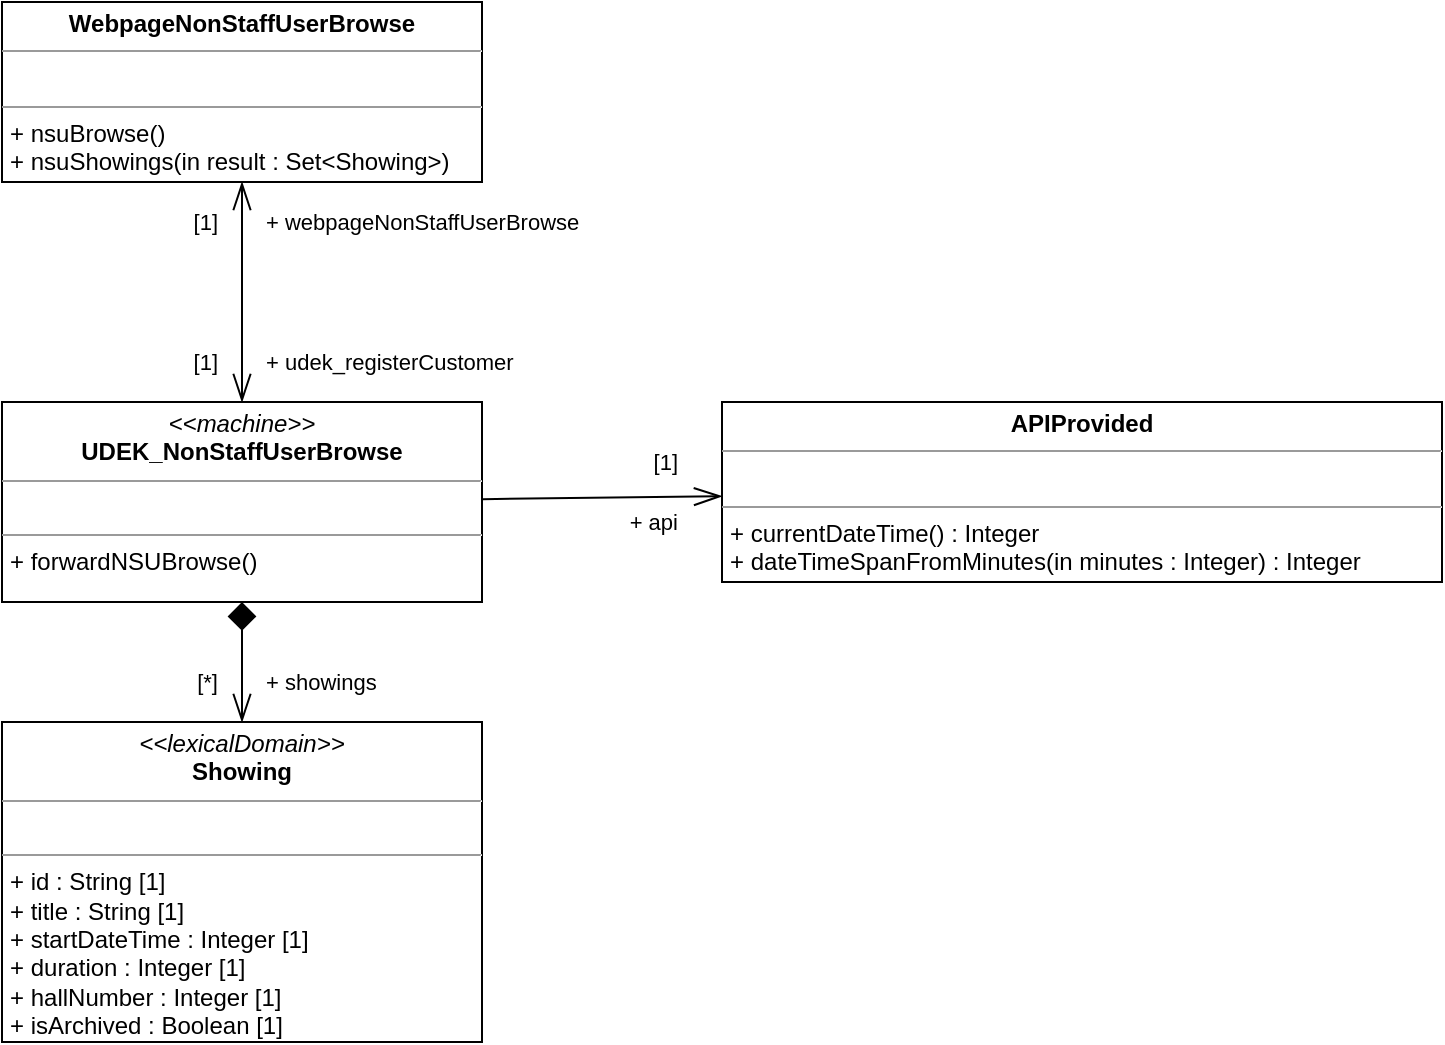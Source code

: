 <mxfile version="16.5.1" type="device"><diagram id="X9Wq4s_yRD5_QgsLo7UD" name="Page-1"><mxGraphModel dx="1178" dy="706" grid="1" gridSize="10" guides="1" tooltips="1" connect="1" arrows="1" fold="1" page="1" pageScale="1" pageWidth="3300" pageHeight="2339" math="0" shadow="0"><root><mxCell id="0"/><mxCell id="1" parent="0"/><mxCell id="fxrw48k4tAq1ufkopPbZ-2" style="rounded=0;orthogonalLoop=1;jettySize=auto;html=1;startArrow=openThin;startFill=0;endArrow=openThin;endFill=0;endSize=12;startSize=12;" edge="1" parent="1" source="fxrw48k4tAq1ufkopPbZ-4" target="fxrw48k4tAq1ufkopPbZ-5"><mxGeometry relative="1" as="geometry"/></mxCell><mxCell id="fxrw48k4tAq1ufkopPbZ-3" style="edgeStyle=none;shape=connector;rounded=0;orthogonalLoop=1;jettySize=auto;html=1;labelBackgroundColor=default;fontFamily=Helvetica;fontSize=11;fontColor=default;startArrow=diamond;startFill=1;endArrow=openThin;endFill=0;startSize=12;endSize=12;strokeColor=default;" edge="1" parent="1" source="fxrw48k4tAq1ufkopPbZ-4" target="fxrw48k4tAq1ufkopPbZ-8"><mxGeometry relative="1" as="geometry"/></mxCell><mxCell id="fxrw48k4tAq1ufkopPbZ-4" value="&lt;p style=&quot;margin: 0px ; margin-top: 4px ; text-align: center&quot;&gt;&lt;i&gt;&amp;lt;&amp;lt;machine&amp;gt;&amp;gt;&lt;/i&gt;&lt;br&gt;&lt;b&gt;UDEK_NonStaffUserBrowse&lt;/b&gt;&lt;/p&gt;&lt;hr size=&quot;1&quot;&gt;&lt;p style=&quot;margin: 0px ; margin-left: 4px&quot;&gt;&lt;br&gt;&lt;/p&gt;&lt;hr size=&quot;1&quot;&gt;&lt;p style=&quot;margin: 0px ; margin-left: 4px&quot;&gt;+ forwardNSUBrowse()&lt;br&gt;&lt;/p&gt;" style="verticalAlign=top;align=left;overflow=fill;fontSize=12;fontFamily=Helvetica;html=1;rounded=0;shadow=0;glass=0;comic=0;sketch=0;pointerEvents=1;fontColor=default;gradientColor=none;container=0;" vertex="1" parent="1"><mxGeometry x="40" y="240" width="240" height="100" as="geometry"/></mxCell><mxCell id="fxrw48k4tAq1ufkopPbZ-5" value="&lt;p style=&quot;margin: 0px ; margin-top: 4px ; text-align: center&quot;&gt;&lt;b&gt;WebpageNonStaffUserBrowse&lt;/b&gt;&lt;/p&gt;&lt;hr size=&quot;1&quot;&gt;&lt;p style=&quot;margin: 0px ; margin-left: 4px&quot;&gt;&lt;br&gt;&lt;/p&gt;&lt;hr size=&quot;1&quot;&gt;&lt;p style=&quot;margin: 0px ; margin-left: 4px&quot;&gt;+ nsuBrowse()&lt;/p&gt;&lt;p style=&quot;margin: 0px ; margin-left: 4px&quot;&gt;+ nsuShowings(in result : Set&amp;lt;Showing&amp;gt;)&lt;/p&gt;" style="verticalAlign=top;align=left;overflow=fill;fontSize=12;fontFamily=Helvetica;html=1;" vertex="1" parent="1"><mxGeometry x="40" y="40" width="240" height="90" as="geometry"/></mxCell><mxCell id="fxrw48k4tAq1ufkopPbZ-6" value="[1]" style="text;html=1;strokeColor=none;fillColor=none;align=right;verticalAlign=middle;whiteSpace=wrap;rounded=0;fontFamily=Helvetica;fontSize=11;fontColor=default;" vertex="1" parent="1"><mxGeometry x="130" y="140" width="20" height="20" as="geometry"/></mxCell><mxCell id="fxrw48k4tAq1ufkopPbZ-7" value="+ webpageNonStaffUserBrowse" style="text;html=1;strokeColor=none;fillColor=none;align=left;verticalAlign=middle;whiteSpace=wrap;rounded=0;fontFamily=Helvetica;fontSize=11;fontColor=default;" vertex="1" parent="1"><mxGeometry x="170" y="140" width="160" height="20" as="geometry"/></mxCell><mxCell id="fxrw48k4tAq1ufkopPbZ-8" value="&lt;p style=&quot;margin: 0px ; margin-top: 4px ; text-align: center&quot;&gt;&lt;i&gt;&amp;lt;&amp;lt;lexicalDomain&amp;gt;&amp;gt;&lt;/i&gt;&lt;br&gt;&lt;b&gt;Showing&lt;/b&gt;&lt;/p&gt;&lt;hr size=&quot;1&quot;&gt;&lt;p style=&quot;margin: 0px ; margin-left: 4px&quot;&gt;&lt;br&gt;&lt;/p&gt;&lt;hr size=&quot;1&quot;&gt;&lt;p style=&quot;margin: 0px ; margin-left: 4px&quot;&gt;+ id : String [1]&lt;br&gt;&lt;/p&gt;&lt;p style=&quot;margin: 0px ; margin-left: 4px&quot;&gt;+ title : String [1]&lt;/p&gt;&lt;p style=&quot;margin: 0px ; margin-left: 4px&quot;&gt;+ startDateTime : Integer [1]&lt;/p&gt;&lt;p style=&quot;margin: 0px ; margin-left: 4px&quot;&gt;+ duration : Integer [1]&lt;/p&gt;&lt;p style=&quot;margin: 0px ; margin-left: 4px&quot;&gt;+ hallNumber : Integer [1]&lt;/p&gt;&lt;p style=&quot;margin: 0px ; margin-left: 4px&quot;&gt;+ isArchived : Boolean [1]&lt;/p&gt;" style="verticalAlign=top;align=left;overflow=fill;fontSize=12;fontFamily=Helvetica;html=1;rounded=0;shadow=0;glass=0;comic=0;sketch=0;pointerEvents=1;fontColor=default;gradientColor=none;container=0;" vertex="1" parent="1"><mxGeometry x="40" y="400" width="240" height="160" as="geometry"/></mxCell><mxCell id="fxrw48k4tAq1ufkopPbZ-9" value="[1]" style="text;html=1;strokeColor=none;fillColor=none;align=right;verticalAlign=middle;whiteSpace=wrap;rounded=0;fontFamily=Helvetica;fontSize=11;fontColor=default;" vertex="1" parent="1"><mxGeometry x="130" y="210" width="20" height="20" as="geometry"/></mxCell><mxCell id="fxrw48k4tAq1ufkopPbZ-10" value="+ udek_registerCustomer" style="text;html=1;strokeColor=none;fillColor=none;align=left;verticalAlign=middle;whiteSpace=wrap;rounded=0;fontFamily=Helvetica;fontSize=11;fontColor=default;" vertex="1" parent="1"><mxGeometry x="170" y="210" width="130" height="20" as="geometry"/></mxCell><mxCell id="fxrw48k4tAq1ufkopPbZ-11" value="[*]" style="text;html=1;strokeColor=none;fillColor=none;align=right;verticalAlign=middle;whiteSpace=wrap;rounded=0;fontFamily=Helvetica;fontSize=11;fontColor=default;" vertex="1" parent="1"><mxGeometry x="130" y="370" width="20" height="20" as="geometry"/></mxCell><mxCell id="fxrw48k4tAq1ufkopPbZ-12" value="+ showings" style="text;html=1;strokeColor=none;fillColor=none;align=left;verticalAlign=middle;whiteSpace=wrap;rounded=0;fontFamily=Helvetica;fontSize=11;fontColor=default;" vertex="1" parent="1"><mxGeometry x="170" y="370" width="60" height="20" as="geometry"/></mxCell><mxCell id="fxrw48k4tAq1ufkopPbZ-15" value="&lt;p style=&quot;margin: 0px ; margin-top: 4px ; text-align: center&quot;&gt;&lt;b&gt;APIProvided&lt;/b&gt;&lt;/p&gt;&lt;hr size=&quot;1&quot;&gt;&lt;p style=&quot;margin: 0px ; margin-left: 4px&quot;&gt;&lt;br&gt;&lt;/p&gt;&lt;hr size=&quot;1&quot;&gt;&lt;p style=&quot;margin: 0px ; margin-left: 4px&quot;&gt;+ currentDateTime() : Integer&lt;/p&gt;&lt;p style=&quot;margin: 0px ; margin-left: 4px&quot;&gt;+ dateTimeSpanFromMinutes(in minutes : Integer) : Integer&lt;/p&gt;" style="verticalAlign=top;align=left;overflow=fill;fontSize=12;fontFamily=Helvetica;html=1;" vertex="1" parent="1"><mxGeometry x="400" y="240" width="360" height="90" as="geometry"/></mxCell><mxCell id="fxrw48k4tAq1ufkopPbZ-16" style="rounded=0;orthogonalLoop=1;jettySize=auto;html=1;startArrow=none;startFill=0;endArrow=openThin;endFill=0;endSize=12;startSize=12;" edge="1" parent="1" source="fxrw48k4tAq1ufkopPbZ-4" target="fxrw48k4tAq1ufkopPbZ-15"><mxGeometry relative="1" as="geometry"><mxPoint x="170" y="250" as="sourcePoint"/><mxPoint x="170" y="140" as="targetPoint"/></mxGeometry></mxCell><mxCell id="fxrw48k4tAq1ufkopPbZ-17" value="[1]" style="text;html=1;strokeColor=none;fillColor=none;align=right;verticalAlign=middle;whiteSpace=wrap;rounded=0;fontFamily=Helvetica;fontSize=11;fontColor=default;" vertex="1" parent="1"><mxGeometry x="360" y="260" width="20" height="20" as="geometry"/></mxCell><mxCell id="fxrw48k4tAq1ufkopPbZ-18" value="+ api" style="text;html=1;strokeColor=none;fillColor=none;align=right;verticalAlign=middle;whiteSpace=wrap;rounded=0;fontFamily=Helvetica;fontSize=11;fontColor=default;" vertex="1" parent="1"><mxGeometry x="350" y="290" width="30" height="20" as="geometry"/></mxCell></root></mxGraphModel></diagram></mxfile>